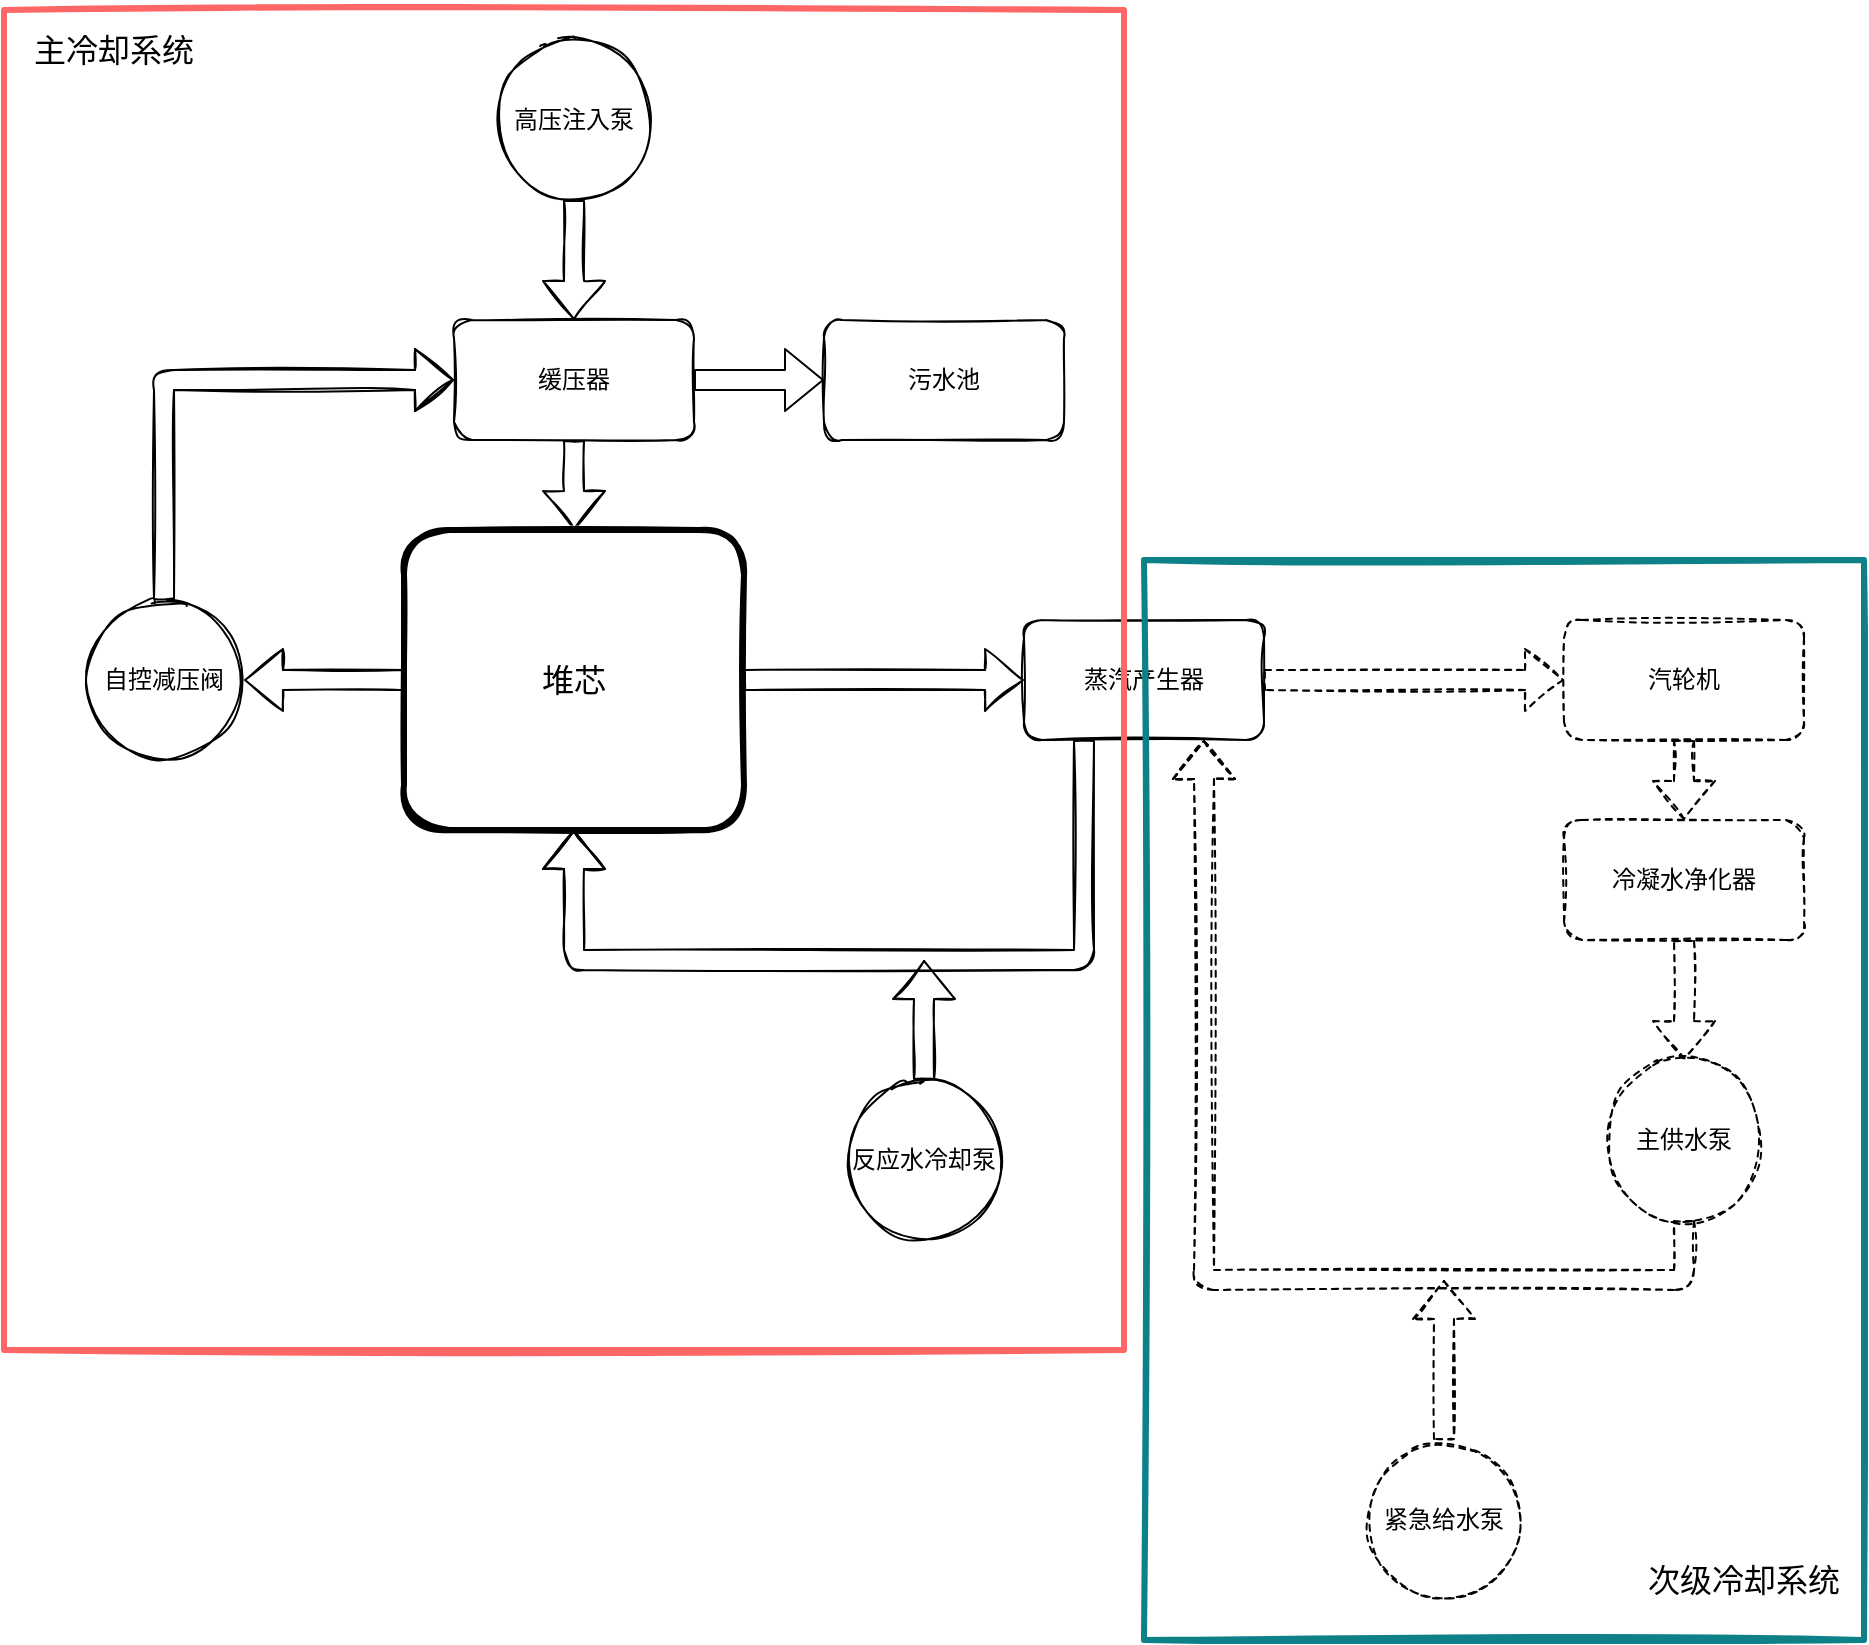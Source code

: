 <mxfile>
    <diagram id="GRVvdXPIKz-7ZhsZLKho" name="第 1 页">
        <mxGraphModel dx="1344" dy="1064" grid="1" gridSize="10" guides="1" tooltips="1" connect="1" arrows="1" fold="1" page="1" pageScale="1" pageWidth="1169" pageHeight="1654" math="0" shadow="0">
            <root>
                <mxCell id="0"/>
                <mxCell id="1" parent="0"/>
                <mxCell id="25" value="蒸汽产生器" style="rounded=1;whiteSpace=wrap;html=1;sketch=1;" parent="1" vertex="1">
                    <mxGeometry x="590" y="440" width="120" height="60" as="geometry"/>
                </mxCell>
                <mxCell id="28" value="" style="shape=flexArrow;endArrow=classic;html=1;sketch=1;exitX=1;exitY=0.5;exitDx=0;exitDy=0;entryX=0;entryY=0.5;entryDx=0;entryDy=0;" parent="1" source="61" target="25" edge="1">
                    <mxGeometry width="50" height="50" relative="1" as="geometry">
                        <mxPoint x="460" y="470" as="sourcePoint"/>
                        <mxPoint x="490" y="510" as="targetPoint"/>
                    </mxGeometry>
                </mxCell>
                <mxCell id="35" value="" style="shape=flexArrow;endArrow=classic;html=1;sketch=1;dashed=1;" parent="1" edge="1">
                    <mxGeometry width="50" height="50" relative="1" as="geometry">
                        <mxPoint x="710" y="470" as="sourcePoint"/>
                        <mxPoint x="860" y="470" as="targetPoint"/>
                    </mxGeometry>
                </mxCell>
                <mxCell id="36" value="汽轮机" style="rounded=1;whiteSpace=wrap;html=1;dashed=1;sketch=1;fillColor=default;" parent="1" vertex="1">
                    <mxGeometry x="860" y="440" width="120" height="60" as="geometry"/>
                </mxCell>
                <mxCell id="37" value="" style="shape=flexArrow;endArrow=classic;html=1;dashed=1;sketch=1;exitX=0.5;exitY=1;exitDx=0;exitDy=0;" parent="1" source="36" target="38" edge="1">
                    <mxGeometry width="50" height="50" relative="1" as="geometry">
                        <mxPoint x="650" y="570" as="sourcePoint"/>
                        <mxPoint x="920" y="570" as="targetPoint"/>
                    </mxGeometry>
                </mxCell>
                <mxCell id="38" value="冷凝水净化器" style="rounded=1;whiteSpace=wrap;html=1;dashed=1;sketch=1;fillColor=default;" parent="1" vertex="1">
                    <mxGeometry x="860" y="540" width="120" height="60" as="geometry"/>
                </mxCell>
                <mxCell id="39" value="" style="shape=flexArrow;endArrow=classic;html=1;dashed=1;sketch=1;exitX=0.5;exitY=1;exitDx=0;exitDy=0;" parent="1" source="38" target="40" edge="1">
                    <mxGeometry width="50" height="50" relative="1" as="geometry">
                        <mxPoint x="650" y="570" as="sourcePoint"/>
                        <mxPoint x="920" y="660" as="targetPoint"/>
                    </mxGeometry>
                </mxCell>
                <mxCell id="40" value="主供水泵" style="ellipse;whiteSpace=wrap;html=1;aspect=fixed;dashed=1;sketch=1;fillColor=default;" parent="1" vertex="1">
                    <mxGeometry x="880" y="660" width="80" height="80" as="geometry"/>
                </mxCell>
                <mxCell id="41" value="" style="shape=flexArrow;endArrow=classic;html=1;dashed=1;sketch=1;exitX=0.5;exitY=1;exitDx=0;exitDy=0;entryX=0.75;entryY=1;entryDx=0;entryDy=0;" parent="1" source="40" target="25" edge="1">
                    <mxGeometry width="50" height="50" relative="1" as="geometry">
                        <mxPoint x="650" y="570" as="sourcePoint"/>
                        <mxPoint x="700" y="520" as="targetPoint"/>
                        <Array as="points">
                            <mxPoint x="920" y="770"/>
                            <mxPoint x="680" y="770"/>
                        </Array>
                    </mxGeometry>
                </mxCell>
                <mxCell id="43" value="" style="shape=flexArrow;endArrow=classic;html=1;sketch=1;exitX=0.25;exitY=1;exitDx=0;exitDy=0;entryX=0.5;entryY=1;entryDx=0;entryDy=0;" parent="1" source="25" target="61" edge="1">
                    <mxGeometry width="50" height="50" relative="1" as="geometry">
                        <mxPoint x="650" y="570" as="sourcePoint"/>
                        <mxPoint x="340" y="570" as="targetPoint"/>
                        <Array as="points">
                            <mxPoint x="620" y="610"/>
                            <mxPoint x="365" y="610"/>
                        </Array>
                    </mxGeometry>
                </mxCell>
                <mxCell id="44" value="紧急给水泵" style="ellipse;whiteSpace=wrap;html=1;aspect=fixed;dashed=1;sketch=1;fillColor=default;" parent="1" vertex="1">
                    <mxGeometry x="760" y="850" width="80" height="80" as="geometry"/>
                </mxCell>
                <mxCell id="45" value="" style="shape=flexArrow;endArrow=classic;html=1;sketch=1;dashed=1;exitX=0.5;exitY=0;exitDx=0;exitDy=0;" parent="1" source="44" edge="1">
                    <mxGeometry width="50" height="50" relative="1" as="geometry">
                        <mxPoint x="650" y="570" as="sourcePoint"/>
                        <mxPoint x="800" y="770" as="targetPoint"/>
                    </mxGeometry>
                </mxCell>
                <mxCell id="46" value="自控减压阀" style="ellipse;whiteSpace=wrap;html=1;aspect=fixed;sketch=1;fillColor=default;" parent="1" vertex="1">
                    <mxGeometry x="120" y="430" width="80" height="80" as="geometry"/>
                </mxCell>
                <mxCell id="48" value="" style="shape=flexArrow;endArrow=classic;html=1;sketch=1;entryX=0;entryY=0.5;entryDx=0;entryDy=0;" parent="1" target="55" edge="1">
                    <mxGeometry width="50" height="50" relative="1" as="geometry">
                        <mxPoint x="160" y="430" as="sourcePoint"/>
                        <mxPoint x="530" y="280" as="targetPoint"/>
                        <Array as="points">
                            <mxPoint x="160" y="320"/>
                        </Array>
                    </mxGeometry>
                </mxCell>
                <mxCell id="49" value="污水池" style="rounded=1;whiteSpace=wrap;html=1;sketch=1;fillColor=default;" parent="1" vertex="1">
                    <mxGeometry x="490" y="290" width="120" height="60" as="geometry"/>
                </mxCell>
                <mxCell id="50" value="反应水冷却泵" style="ellipse;whiteSpace=wrap;html=1;aspect=fixed;sketch=1;fillColor=default;" parent="1" vertex="1">
                    <mxGeometry x="500" y="670" width="80" height="80" as="geometry"/>
                </mxCell>
                <mxCell id="51" value="" style="shape=flexArrow;endArrow=classic;html=1;sketch=1;exitX=0.5;exitY=0;exitDx=0;exitDy=0;" parent="1" source="50" edge="1">
                    <mxGeometry width="50" height="50" relative="1" as="geometry">
                        <mxPoint x="650" y="570" as="sourcePoint"/>
                        <mxPoint x="540" y="610" as="targetPoint"/>
                    </mxGeometry>
                </mxCell>
                <mxCell id="53" value="高压注入泵" style="ellipse;whiteSpace=wrap;html=1;aspect=fixed;sketch=1;fillColor=default;" parent="1" vertex="1">
                    <mxGeometry x="325" y="150" width="80" height="80" as="geometry"/>
                </mxCell>
                <mxCell id="54" value="" style="shape=flexArrow;endArrow=classic;html=1;sketch=1;exitX=0.5;exitY=1;exitDx=0;exitDy=0;" parent="1" source="53" target="55" edge="1">
                    <mxGeometry width="50" height="50" relative="1" as="geometry">
                        <mxPoint x="550" y="560" as="sourcePoint"/>
                        <mxPoint x="530" y="300" as="targetPoint"/>
                    </mxGeometry>
                </mxCell>
                <mxCell id="55" value="缓压器" style="rounded=1;whiteSpace=wrap;html=1;sketch=1;fillColor=default;" parent="1" vertex="1">
                    <mxGeometry x="305" y="290" width="120" height="60" as="geometry"/>
                </mxCell>
                <mxCell id="56" value="" style="shape=flexArrow;endArrow=classic;html=1;sketch=1;exitX=0.5;exitY=1;exitDx=0;exitDy=0;entryX=0.5;entryY=0;entryDx=0;entryDy=0;" parent="1" source="55" target="61" edge="1">
                    <mxGeometry width="50" height="50" relative="1" as="geometry">
                        <mxPoint x="550" y="560" as="sourcePoint"/>
                        <mxPoint x="460" y="420" as="targetPoint"/>
                        <Array as="points"/>
                    </mxGeometry>
                </mxCell>
                <mxCell id="57" value="" style="rounded=0;whiteSpace=wrap;html=1;sketch=1;fillColor=none;fontColor=#ffffff;strokeColor=#FF6666;fillStyle=auto;strokeWidth=3;" parent="1" vertex="1">
                    <mxGeometry x="80" y="135" width="560" height="670" as="geometry"/>
                </mxCell>
                <mxCell id="58" value="主冷却系统" style="text;html=1;strokeColor=none;fillColor=none;align=center;verticalAlign=middle;whiteSpace=wrap;rounded=0;sketch=1;fillStyle=auto;fontSize=16;" parent="1" vertex="1">
                    <mxGeometry x="80" y="130" width="110" height="50" as="geometry"/>
                </mxCell>
                <mxCell id="59" value="" style="rounded=0;whiteSpace=wrap;html=1;sketch=1;fillStyle=auto;strokeColor=#0e8088;strokeWidth=3;fillColor=none;" parent="1" vertex="1">
                    <mxGeometry x="650" y="410" width="360" height="540" as="geometry"/>
                </mxCell>
                <mxCell id="60" value="次级冷却系统" style="text;html=1;strokeColor=none;fillColor=none;align=center;verticalAlign=middle;whiteSpace=wrap;rounded=0;sketch=1;fillStyle=auto;fontSize=16;" parent="1" vertex="1">
                    <mxGeometry x="890" y="890" width="120" height="60" as="geometry"/>
                </mxCell>
                <mxCell id="62" value="" style="edgeStyle=none;shape=flexArrow;sketch=1;html=1;fontSize=16;" parent="1" source="61" target="46" edge="1">
                    <mxGeometry relative="1" as="geometry"/>
                </mxCell>
                <mxCell id="61" value="堆芯" style="rounded=1;whiteSpace=wrap;html=1;sketch=1;fillStyle=auto;fontSize=16;strokeWidth=3;" parent="1" vertex="1">
                    <mxGeometry x="280" y="395" width="170" height="150" as="geometry"/>
                </mxCell>
                <mxCell id="63" value="" style="shape=flexArrow;endArrow=classic;html=1;exitX=1;exitY=0.5;exitDx=0;exitDy=0;entryX=0;entryY=0.5;entryDx=0;entryDy=0;" parent="1" source="55" target="49" edge="1">
                    <mxGeometry width="50" height="50" relative="1" as="geometry">
                        <mxPoint x="560" y="550" as="sourcePoint"/>
                        <mxPoint x="610" y="500" as="targetPoint"/>
                    </mxGeometry>
                </mxCell>
            </root>
        </mxGraphModel>
    </diagram>
</mxfile>
